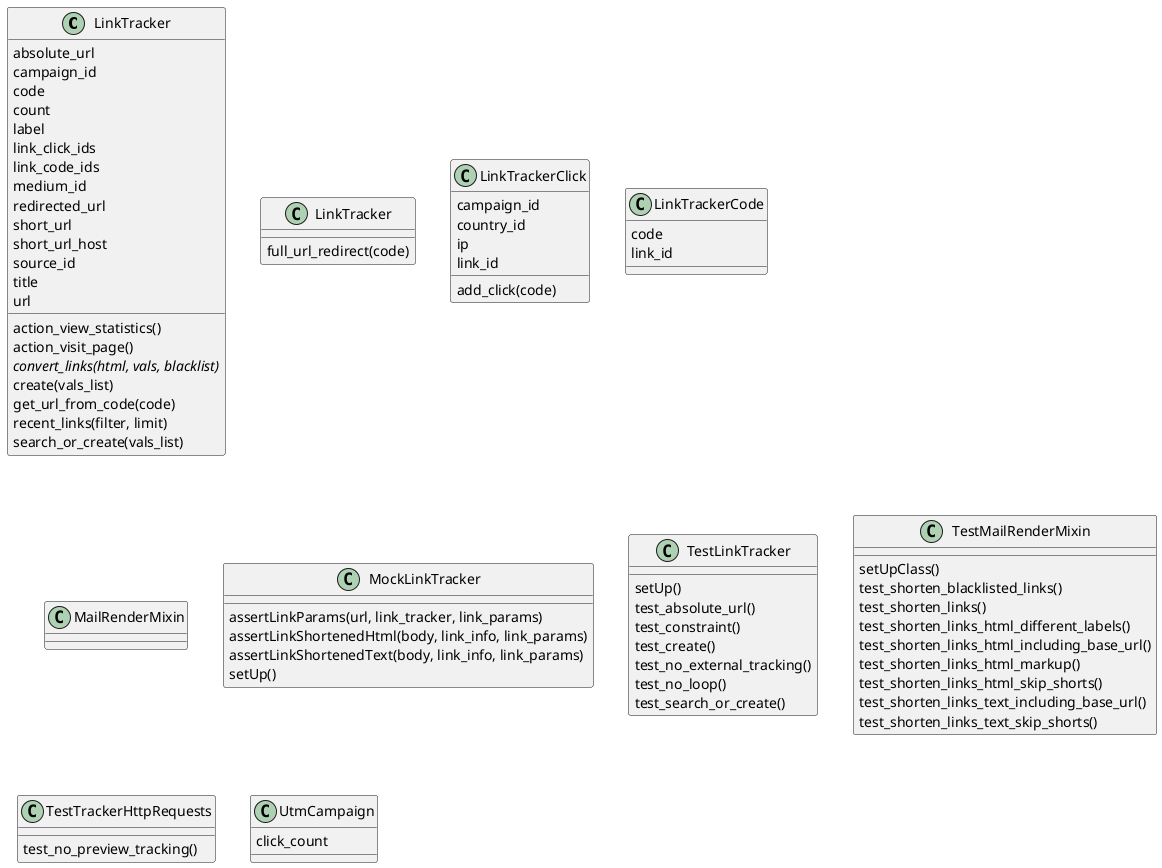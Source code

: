@startuml classes_link_tracker
set namespaceSeparator none
class "LinkTracker" as odoo_src.odoo.addons.link_tracker.models.link_tracker.LinkTracker {
  absolute_url
  campaign_id
  code
  count
  label
  link_click_ids
  link_code_ids
  medium_id
  redirected_url
  short_url
  short_url_host
  source_id
  title
  url
  action_view_statistics()
  action_visit_page()
  {abstract}convert_links(html, vals, blacklist)
  create(vals_list)
  get_url_from_code(code)
  recent_links(filter, limit)
  search_or_create(vals_list)
}
class "LinkTracker" as odoo_src.odoo.addons.link_tracker.controller.main.LinkTracker {
  full_url_redirect(code)
}
class "LinkTrackerClick" as odoo_src.odoo.addons.link_tracker.models.link_tracker.LinkTrackerClick {
  campaign_id
  country_id
  ip
  link_id
  add_click(code)
}
class "LinkTrackerCode" as odoo_src.odoo.addons.link_tracker.models.link_tracker.LinkTrackerCode {
  code
  link_id
}
class "MailRenderMixin" as odoo_src.odoo.addons.link_tracker.models.mail_render_mixin.MailRenderMixin {
}
class "MockLinkTracker" as odoo_src.odoo.addons.link_tracker.tests.common.MockLinkTracker {
  assertLinkParams(url, link_tracker, link_params)
  assertLinkShortenedHtml(body, link_info, link_params)
  assertLinkShortenedText(body, link_info, link_params)
  setUp()
}
class "TestLinkTracker" as odoo_src.odoo.addons.link_tracker.tests.test_link_tracker.TestLinkTracker {
  setUp()
  test_absolute_url()
  test_constraint()
  test_create()
  test_no_external_tracking()
  test_no_loop()
  test_search_or_create()
}
class "TestMailRenderMixin" as odoo_src.odoo.addons.link_tracker.tests.test_mail_render_mixin.TestMailRenderMixin {
  setUpClass()
  test_shorten_blacklisted_links()
  test_shorten_links()
  test_shorten_links_html_different_labels()
  test_shorten_links_html_including_base_url()
  test_shorten_links_html_markup()
  test_shorten_links_html_skip_shorts()
  test_shorten_links_text_including_base_url()
  test_shorten_links_text_skip_shorts()
}
class "TestTrackerHttpRequests" as odoo_src.odoo.addons.link_tracker.tests.test_tracker_http_requests.TestTrackerHttpRequests {
  test_no_preview_tracking()
}
class "UtmCampaign" as odoo_src.odoo.addons.link_tracker.models.utm.UtmCampaign {
  click_count
}
@enduml
